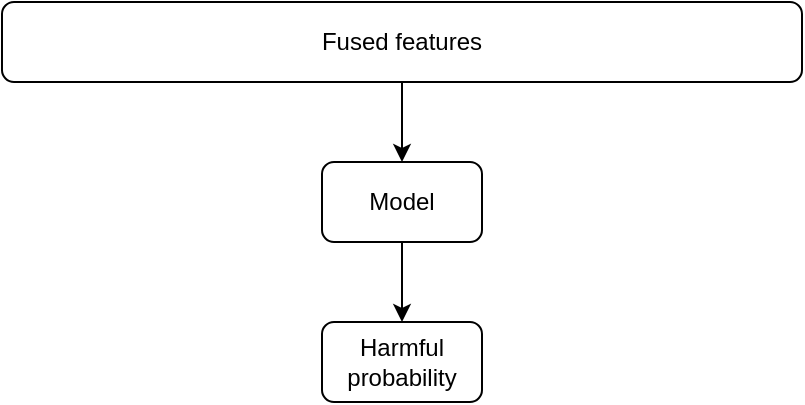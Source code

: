 <mxfile version="28.2.0">
  <diagram id="FiXUJnzLlhFP-MB1lQGa" name="Page-1">
    <mxGraphModel dx="976" dy="565" grid="1" gridSize="10" guides="1" tooltips="1" connect="1" arrows="1" fold="1" page="1" pageScale="1" pageWidth="850" pageHeight="1100" math="0" shadow="0">
      <root>
        <mxCell id="0" />
        <mxCell id="1" parent="0" />
        <mxCell id="LlVFD9Zg9ffbdlz43nOF-1" value="Harmful probability" style="rounded=1;whiteSpace=wrap;html=1;" parent="1" vertex="1">
          <mxGeometry x="240" y="200" width="80" height="40" as="geometry" />
        </mxCell>
        <mxCell id="LlVFD9Zg9ffbdlz43nOF-6" style="edgeStyle=orthogonalEdgeStyle;rounded=0;orthogonalLoop=1;jettySize=auto;html=1;exitX=0.5;exitY=1;exitDx=0;exitDy=0;entryX=0.5;entryY=0;entryDx=0;entryDy=0;" parent="1" source="LlVFD9Zg9ffbdlz43nOF-2" target="LlVFD9Zg9ffbdlz43nOF-1" edge="1">
          <mxGeometry relative="1" as="geometry" />
        </mxCell>
        <mxCell id="LlVFD9Zg9ffbdlz43nOF-2" value="Model" style="rounded=1;whiteSpace=wrap;html=1;" parent="1" vertex="1">
          <mxGeometry x="240" y="120" width="80" height="40" as="geometry" />
        </mxCell>
        <mxCell id="LlVFD9Zg9ffbdlz43nOF-5" style="edgeStyle=orthogonalEdgeStyle;rounded=0;orthogonalLoop=1;jettySize=auto;html=1;exitX=0.5;exitY=1;exitDx=0;exitDy=0;entryX=0.5;entryY=0;entryDx=0;entryDy=0;" parent="1" source="LlVFD9Zg9ffbdlz43nOF-3" target="LlVFD9Zg9ffbdlz43nOF-2" edge="1">
          <mxGeometry relative="1" as="geometry" />
        </mxCell>
        <mxCell id="LlVFD9Zg9ffbdlz43nOF-3" value="Fused features" style="rounded=1;whiteSpace=wrap;html=1;" parent="1" vertex="1">
          <mxGeometry x="80" y="40" width="400" height="40" as="geometry" />
        </mxCell>
      </root>
    </mxGraphModel>
  </diagram>
</mxfile>
